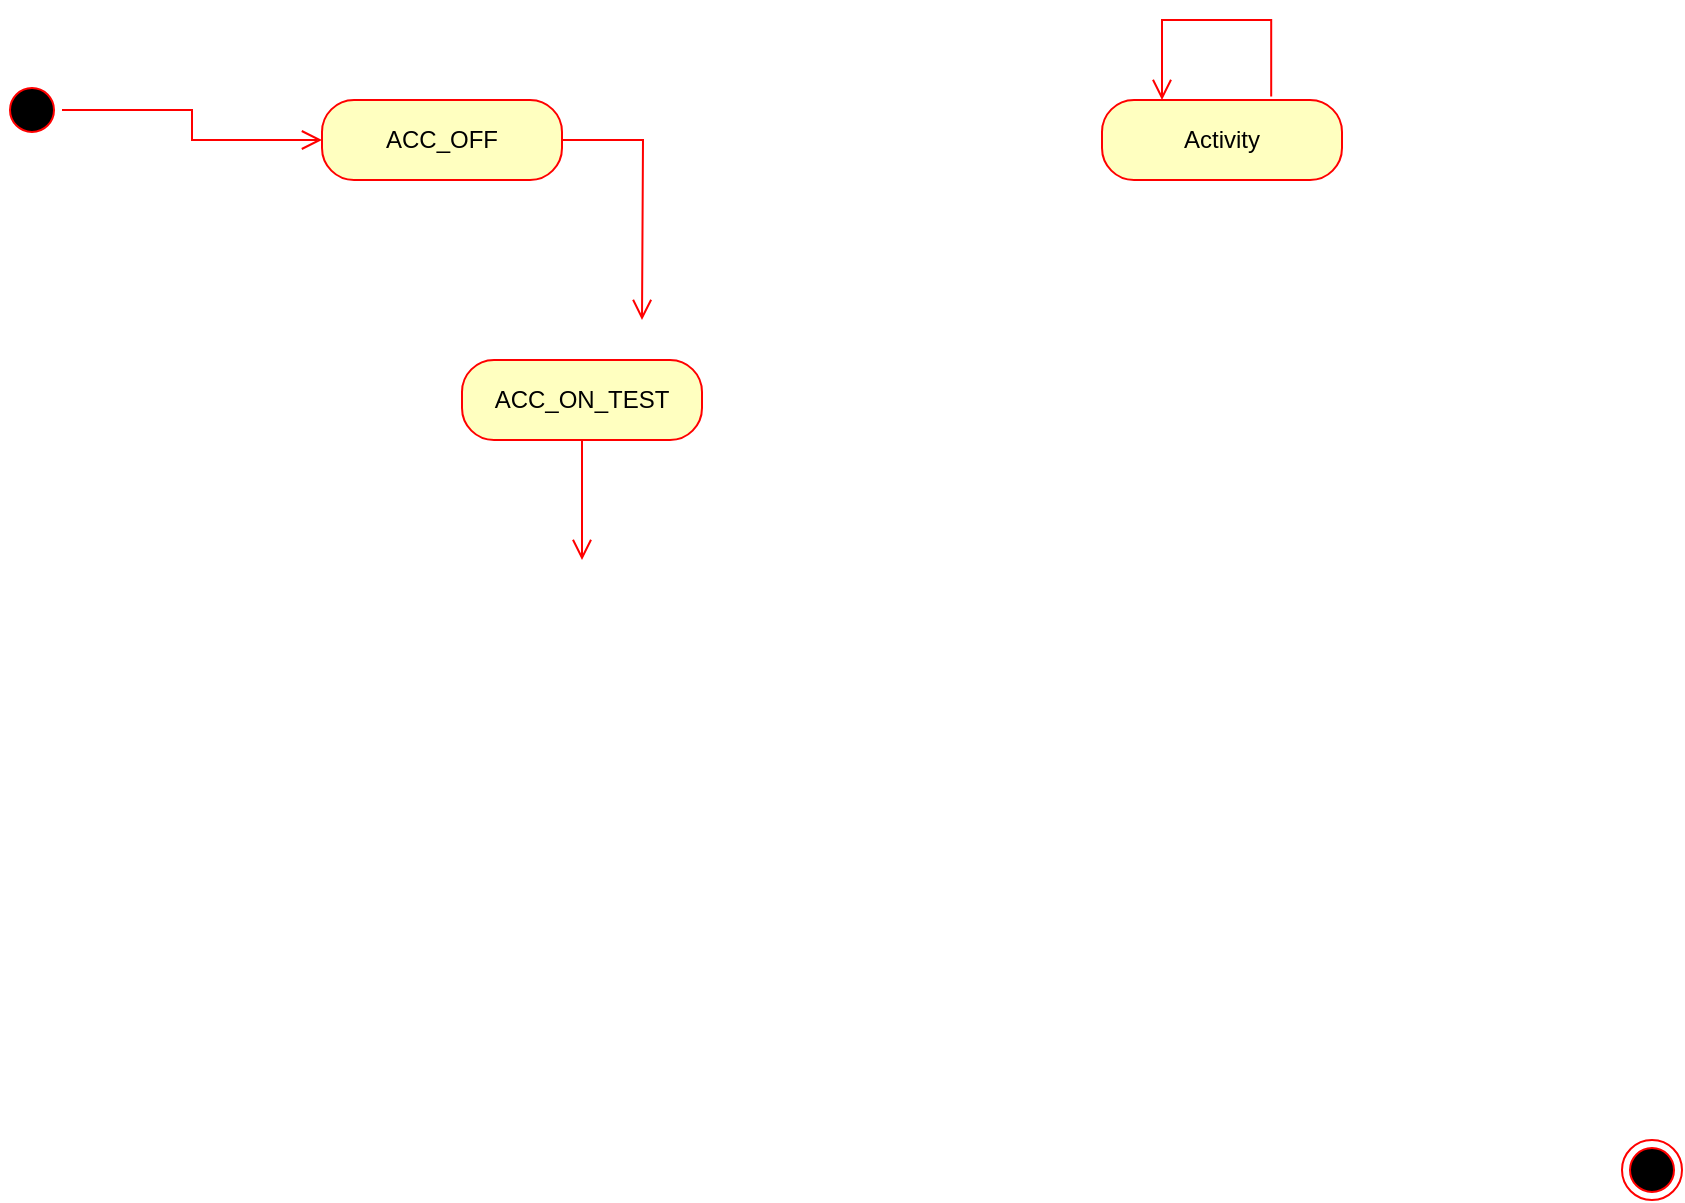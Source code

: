 <mxfile version="20.5.1" type="github">
  <diagram name="START" id="58cdce13-f638-feb5-8d6f-7d28b1aa9fa0">
    <mxGraphModel dx="1155" dy="503" grid="1" gridSize="10" guides="1" tooltips="1" connect="1" arrows="1" fold="1" page="1" pageScale="1" pageWidth="1100" pageHeight="850" background="none" math="0" shadow="0">
      <root>
        <mxCell id="0" />
        <mxCell id="1" parent="0" visible="0" />
        <mxCell id="382b91b5511bd0f7-1" value="" style="ellipse;html=1;shape=startState;fillColor=#000000;strokeColor=#ff0000;rounded=1;shadow=0;comic=0;labelBackgroundColor=none;fontFamily=Verdana;fontSize=12;fontColor=#000000;align=center;direction=south;" parent="1" vertex="1">
          <mxGeometry x="130" y="135" width="30" height="30" as="geometry" />
        </mxCell>
        <mxCell id="382b91b5511bd0f7-5" value="Activity" style="rounded=1;whiteSpace=wrap;html=1;arcSize=24;fillColor=#ffffc0;strokeColor=#ff0000;shadow=0;comic=0;labelBackgroundColor=none;fontFamily=Verdana;fontSize=12;fontColor=#000000;align=center;" parent="1" vertex="1">
          <mxGeometry x="240" y="310" width="120" height="60" as="geometry" />
        </mxCell>
        <mxCell id="382b91b5511bd0f7-6" value="Activity" style="rounded=1;whiteSpace=wrap;html=1;arcSize=24;fillColor=#ffffc0;strokeColor=#ff0000;shadow=0;comic=0;labelBackgroundColor=none;fontFamily=Verdana;fontSize=12;fontColor=#000000;align=center;" parent="1" vertex="1">
          <mxGeometry x="240" y="120" width="120" height="60" as="geometry" />
        </mxCell>
        <mxCell id="3cde6dad864a17aa-3" style="edgeStyle=orthogonalEdgeStyle;html=1;exitX=1;exitY=0.25;entryX=0.25;entryY=0;labelBackgroundColor=none;endArrow=open;endSize=8;strokeColor=#ff0000;fontFamily=Verdana;fontSize=12;align=left;" parent="1" source="382b91b5511bd0f7-7" target="382b91b5511bd0f7-9" edge="1">
          <mxGeometry relative="1" as="geometry" />
        </mxCell>
        <mxCell id="382b91b5511bd0f7-7" value="Activity" style="rounded=1;whiteSpace=wrap;html=1;arcSize=24;fillColor=#ffffc0;strokeColor=#ff0000;shadow=0;comic=0;labelBackgroundColor=none;fontFamily=Verdana;fontSize=12;fontColor=#000000;align=center;" parent="1" vertex="1">
          <mxGeometry x="440" y="200" width="120" height="60" as="geometry" />
        </mxCell>
        <mxCell id="3cde6dad864a17aa-4" style="edgeStyle=orthogonalEdgeStyle;html=1;exitX=0.75;exitY=0;entryX=1;entryY=0.5;labelBackgroundColor=none;endArrow=open;endSize=8;strokeColor=#ff0000;fontFamily=Verdana;fontSize=12;align=left;" parent="1" source="382b91b5511bd0f7-9" target="382b91b5511bd0f7-6" edge="1">
          <mxGeometry relative="1" as="geometry">
            <Array as="points">
              <mxPoint x="880" y="150" />
            </Array>
          </mxGeometry>
        </mxCell>
        <mxCell id="3cde6dad864a17aa-13" style="edgeStyle=elbowEdgeStyle;html=1;exitX=0;exitY=0.75;entryX=1;entryY=0.75;labelBackgroundColor=none;endArrow=open;endSize=8;strokeColor=#ff0000;fontFamily=Verdana;fontSize=12;align=left;" parent="1" source="382b91b5511bd0f7-9" target="382b91b5511bd0f7-10" edge="1">
          <mxGeometry relative="1" as="geometry" />
        </mxCell>
        <mxCell id="382b91b5511bd0f7-9" value="Activity" style="rounded=1;whiteSpace=wrap;html=1;arcSize=24;fillColor=#ffffc0;strokeColor=#ff0000;shadow=0;comic=0;labelBackgroundColor=none;fontFamily=Verdana;fontSize=12;fontColor=#000000;align=center;" parent="1" vertex="1">
          <mxGeometry x="790" y="310" width="120" height="60" as="geometry" />
        </mxCell>
        <mxCell id="382b91b5511bd0f7-10" value="Activity" style="rounded=1;whiteSpace=wrap;html=1;arcSize=24;fillColor=#ffffc0;strokeColor=#ff0000;shadow=0;comic=0;labelBackgroundColor=none;fontFamily=Verdana;fontSize=12;fontColor=#000000;align=center;" parent="1" vertex="1">
          <mxGeometry x="520" y="310" width="120" height="60" as="geometry" />
        </mxCell>
        <mxCell id="3cde6dad864a17aa-5" style="edgeStyle=elbowEdgeStyle;html=1;labelBackgroundColor=none;endArrow=open;endSize=8;strokeColor=#ff0000;fontFamily=Verdana;fontSize=12;align=left;" parent="1" source="2a3bc250acf0617d-7" target="382b91b5511bd0f7-9" edge="1">
          <mxGeometry relative="1" as="geometry" />
        </mxCell>
        <mxCell id="2a3bc250acf0617d-7" value="Container" style="swimlane;whiteSpace=wrap;html=1;rounded=1;shadow=0;comic=0;labelBackgroundColor=none;strokeWidth=1;fontFamily=Verdana;fontSize=12;align=center;" parent="1" vertex="1">
          <mxGeometry x="95" y="495" width="930" height="200" as="geometry" />
        </mxCell>
        <mxCell id="3cde6dad864a17aa-10" style="edgeStyle=elbowEdgeStyle;html=1;labelBackgroundColor=none;endArrow=open;endSize=8;strokeColor=#ff0000;fontFamily=Verdana;fontSize=12;align=left;" parent="2a3bc250acf0617d-7" source="382b91b5511bd0f7-8" target="3cde6dad864a17aa-1" edge="1">
          <mxGeometry relative="1" as="geometry" />
        </mxCell>
        <mxCell id="382b91b5511bd0f7-8" value="Activity" style="rounded=1;whiteSpace=wrap;html=1;arcSize=24;fillColor=#ffffc0;strokeColor=#ff0000;shadow=0;comic=0;labelBackgroundColor=none;fontFamily=Verdana;fontSize=12;fontColor=#000000;align=center;" parent="2a3bc250acf0617d-7" vertex="1">
          <mxGeometry x="215" y="65" width="120" height="60" as="geometry" />
        </mxCell>
        <mxCell id="24f968d109e7d6b4-3" value="" style="ellipse;html=1;shape=endState;fillColor=#000000;strokeColor=#ff0000;rounded=1;shadow=0;comic=0;labelBackgroundColor=none;fontFamily=Verdana;fontSize=12;fontColor=#000000;align=center;" parent="2a3bc250acf0617d-7" vertex="1">
          <mxGeometry x="815" y="80" width="30" height="30" as="geometry" />
        </mxCell>
        <mxCell id="3cde6dad864a17aa-9" style="edgeStyle=elbowEdgeStyle;html=1;labelBackgroundColor=none;endArrow=open;endSize=8;strokeColor=#ff0000;fontFamily=Verdana;fontSize=12;align=left;" parent="2a3bc250acf0617d-7" source="2a3bc250acf0617d-3" target="382b91b5511bd0f7-8" edge="1">
          <mxGeometry relative="1" as="geometry" />
        </mxCell>
        <mxCell id="2a3bc250acf0617d-3" value="" style="ellipse;html=1;shape=startState;fillColor=#000000;strokeColor=#ff0000;rounded=1;shadow=0;comic=0;labelBackgroundColor=none;fontFamily=Verdana;fontSize=12;fontColor=#000000;align=center;direction=south;" parent="2a3bc250acf0617d-7" vertex="1">
          <mxGeometry x="75" y="80" width="30" height="30" as="geometry" />
        </mxCell>
        <mxCell id="3cde6dad864a17aa-11" style="edgeStyle=elbowEdgeStyle;html=1;labelBackgroundColor=none;endArrow=open;endSize=8;strokeColor=#ff0000;fontFamily=Verdana;fontSize=12;align=left;" parent="2a3bc250acf0617d-7" source="3cde6dad864a17aa-1" target="3cde6dad864a17aa-2" edge="1">
          <mxGeometry relative="1" as="geometry" />
        </mxCell>
        <mxCell id="3cde6dad864a17aa-1" value="Activity" style="rounded=1;whiteSpace=wrap;html=1;arcSize=24;fillColor=#ffffc0;strokeColor=#ff0000;shadow=0;comic=0;labelBackgroundColor=none;fontFamily=Verdana;fontSize=12;fontColor=#000000;align=center;" parent="2a3bc250acf0617d-7" vertex="1">
          <mxGeometry x="400" y="65" width="120" height="60" as="geometry" />
        </mxCell>
        <mxCell id="3cde6dad864a17aa-12" style="edgeStyle=elbowEdgeStyle;html=1;labelBackgroundColor=none;endArrow=open;endSize=8;strokeColor=#ff0000;fontFamily=Verdana;fontSize=12;align=left;" parent="2a3bc250acf0617d-7" source="3cde6dad864a17aa-2" target="24f968d109e7d6b4-3" edge="1">
          <mxGeometry relative="1" as="geometry" />
        </mxCell>
        <mxCell id="3cde6dad864a17aa-2" value="Activity" style="rounded=1;whiteSpace=wrap;html=1;arcSize=24;fillColor=#ffffc0;strokeColor=#ff0000;shadow=0;comic=0;labelBackgroundColor=none;fontFamily=Verdana;fontSize=12;fontColor=#000000;align=center;" parent="2a3bc250acf0617d-7" vertex="1">
          <mxGeometry x="585" y="65" width="120" height="60" as="geometry" />
        </mxCell>
        <mxCell id="2a3bc250acf0617d-9" style="edgeStyle=orthogonalEdgeStyle;html=1;labelBackgroundColor=none;endArrow=open;endSize=8;strokeColor=#ff0000;fontFamily=Verdana;fontSize=12;align=left;" parent="1" source="382b91b5511bd0f7-1" target="382b91b5511bd0f7-6" edge="1">
          <mxGeometry relative="1" as="geometry" />
        </mxCell>
        <mxCell id="2a3bc250acf0617d-10" style="edgeStyle=orthogonalEdgeStyle;html=1;labelBackgroundColor=none;endArrow=open;endSize=8;strokeColor=#ff0000;fontFamily=Verdana;fontSize=12;align=left;entryX=0;entryY=0.5;" parent="1" source="382b91b5511bd0f7-6" target="382b91b5511bd0f7-7" edge="1">
          <mxGeometry relative="1" as="geometry">
            <Array as="points">
              <mxPoint x="330" y="230" />
            </Array>
          </mxGeometry>
        </mxCell>
        <mxCell id="2a3bc250acf0617d-11" style="edgeStyle=orthogonalEdgeStyle;html=1;entryX=0.75;entryY=0;labelBackgroundColor=none;endArrow=open;endSize=8;strokeColor=#ff0000;fontFamily=Verdana;fontSize=12;align=left;exitX=0.5;exitY=1;" parent="1" source="382b91b5511bd0f7-7" target="382b91b5511bd0f7-5" edge="1">
          <mxGeometry relative="1" as="geometry">
            <mxPoint x="520" y="300" as="sourcePoint" />
            <Array as="points">
              <mxPoint x="500" y="290" />
              <mxPoint x="330" y="290" />
            </Array>
          </mxGeometry>
        </mxCell>
        <mxCell id="2a3bc250acf0617d-12" style="edgeStyle=orthogonalEdgeStyle;html=1;exitX=0.25;exitY=0;entryX=0.25;entryY=1;labelBackgroundColor=none;endArrow=open;endSize=8;strokeColor=#ff0000;fontFamily=Verdana;fontSize=12;align=left;" parent="1" source="382b91b5511bd0f7-5" target="382b91b5511bd0f7-6" edge="1">
          <mxGeometry relative="1" as="geometry" />
        </mxCell>
        <mxCell id="2a3bc250acf0617d-13" style="edgeStyle=orthogonalEdgeStyle;html=1;exitX=1;exitY=0.5;entryX=0;entryY=0.5;labelBackgroundColor=none;endArrow=open;endSize=8;strokeColor=#ff0000;fontFamily=Verdana;fontSize=12;align=left;" parent="1" source="382b91b5511bd0f7-5" target="382b91b5511bd0f7-10" edge="1">
          <mxGeometry relative="1" as="geometry" />
        </mxCell>
        <mxCell id="2a3bc250acf0617d-14" style="edgeStyle=orthogonalEdgeStyle;html=1;exitX=0.5;exitY=0;entryX=1;entryY=0.75;labelBackgroundColor=none;endArrow=open;endSize=8;strokeColor=#ff0000;fontFamily=Verdana;fontSize=12;align=left;" parent="1" source="382b91b5511bd0f7-10" target="382b91b5511bd0f7-7" edge="1">
          <mxGeometry relative="1" as="geometry" />
        </mxCell>
        <mxCell id="2a3bc250acf0617d-15" style="edgeStyle=orthogonalEdgeStyle;html=1;exitX=1;exitY=0.25;entryX=0;entryY=0.25;labelBackgroundColor=none;endArrow=open;endSize=8;strokeColor=#ff0000;fontFamily=Verdana;fontSize=12;align=left;" parent="1" source="382b91b5511bd0f7-10" target="382b91b5511bd0f7-9" edge="1">
          <mxGeometry relative="1" as="geometry" />
        </mxCell>
        <mxCell id="3cde6dad864a17aa-6" style="edgeStyle=elbowEdgeStyle;html=1;labelBackgroundColor=none;endArrow=open;endSize=8;strokeColor=#ff0000;fontFamily=Verdana;fontSize=12;align=left;entryX=0.75;entryY=1;" parent="1" source="2a3bc250acf0617d-7" target="382b91b5511bd0f7-5" edge="1">
          <mxGeometry relative="1" as="geometry">
            <mxPoint x="340" y="505" as="sourcePoint" />
            <mxPoint x="340" y="380" as="targetPoint" />
          </mxGeometry>
        </mxCell>
        <mxCell id="3cde6dad864a17aa-7" style="edgeStyle=elbowEdgeStyle;html=1;labelBackgroundColor=none;endArrow=open;endSize=8;strokeColor=#ff0000;fontFamily=Verdana;fontSize=12;align=left;entryX=0.5;entryY=1;" parent="1" source="2a3bc250acf0617d-7" target="382b91b5511bd0f7-5" edge="1">
          <mxGeometry relative="1" as="geometry">
            <mxPoint x="340" y="505" as="sourcePoint" />
            <mxPoint x="340" y="380" as="targetPoint" />
          </mxGeometry>
        </mxCell>
        <mxCell id="3cde6dad864a17aa-8" style="edgeStyle=elbowEdgeStyle;html=1;labelBackgroundColor=none;endArrow=open;endSize=8;strokeColor=#ff0000;fontFamily=Verdana;fontSize=12;align=left;exitX=0.25;exitY=1;" parent="1" source="382b91b5511bd0f7-5" target="2a3bc250acf0617d-7" edge="1">
          <mxGeometry relative="1" as="geometry">
            <mxPoint x="350" y="515" as="sourcePoint" />
            <mxPoint x="350" y="390" as="targetPoint" />
          </mxGeometry>
        </mxCell>
        <mxCell id="KSWIpadqcrk41UV_-EVy-13" value="" style="ellipse;whiteSpace=wrap;html=1;aspect=fixed;" vertex="1" parent="1">
          <mxGeometry x="370" y="410" width="80" height="80" as="geometry" />
        </mxCell>
        <mxCell id="KSWIpadqcrk41UV_-EVy-50" value="START" style="shape=umlFrame;whiteSpace=wrap;html=1;rounded=1;shadow=0;comic=0;labelBackgroundColor=none;strokeWidth=1;fontFamily=Verdana;fontSize=12;align=center;" vertex="1" parent="1">
          <mxGeometry x="35" y="53" width="1050" height="745" as="geometry" />
        </mxCell>
        <mxCell id="KSWIpadqcrk41UV_-EVy-84" value="제목 없는 레이어" parent="0" />
        <mxCell id="KSWIpadqcrk41UV_-EVy-86" value="" style="ellipse;html=1;shape=endState;fillColor=#000000;strokeColor=#ff0000;" vertex="1" parent="KSWIpadqcrk41UV_-EVy-84">
          <mxGeometry x="910" y="630" width="30" height="30" as="geometry" />
        </mxCell>
        <mxCell id="KSWIpadqcrk41UV_-EVy-88" value="" style="ellipse;html=1;shape=startState;fillColor=#000000;strokeColor=#ff0000;fillStyle=auto;" vertex="1" parent="KSWIpadqcrk41UV_-EVy-84">
          <mxGeometry x="100" y="100" width="30" height="30" as="geometry" />
        </mxCell>
        <mxCell id="KSWIpadqcrk41UV_-EVy-89" value="" style="edgeStyle=orthogonalEdgeStyle;html=1;verticalAlign=bottom;endArrow=open;endSize=8;strokeColor=#ff0000;rounded=0;entryX=0;entryY=0.5;entryDx=0;entryDy=0;" edge="1" source="KSWIpadqcrk41UV_-EVy-88" parent="KSWIpadqcrk41UV_-EVy-84" target="KSWIpadqcrk41UV_-EVy-92">
          <mxGeometry relative="1" as="geometry">
            <mxPoint x="165" y="300" as="targetPoint" />
          </mxGeometry>
        </mxCell>
        <mxCell id="KSWIpadqcrk41UV_-EVy-92" value="ACC_OFF" style="rounded=1;whiteSpace=wrap;html=1;arcSize=40;fontColor=#000000;fillColor=#ffffc0;strokeColor=#ff0000;fillStyle=auto;" vertex="1" parent="KSWIpadqcrk41UV_-EVy-84">
          <mxGeometry x="260" y="110" width="120" height="40" as="geometry" />
        </mxCell>
        <mxCell id="KSWIpadqcrk41UV_-EVy-93" value="" style="edgeStyle=orthogonalEdgeStyle;html=1;verticalAlign=bottom;endArrow=open;endSize=8;strokeColor=#ff0000;rounded=0;" edge="1" source="KSWIpadqcrk41UV_-EVy-92" parent="KSWIpadqcrk41UV_-EVy-84">
          <mxGeometry relative="1" as="geometry">
            <mxPoint x="420" y="220" as="targetPoint" />
          </mxGeometry>
        </mxCell>
        <mxCell id="KSWIpadqcrk41UV_-EVy-103" value="Activity" style="rounded=1;whiteSpace=wrap;html=1;arcSize=40;fontColor=#000000;fillColor=#ffffc0;strokeColor=#ff0000;fillStyle=auto;" vertex="1" parent="KSWIpadqcrk41UV_-EVy-84">
          <mxGeometry x="650" y="110" width="120" height="40" as="geometry" />
        </mxCell>
        <mxCell id="KSWIpadqcrk41UV_-EVy-104" value="" style="edgeStyle=orthogonalEdgeStyle;html=1;verticalAlign=bottom;endArrow=open;endSize=8;strokeColor=#ff0000;rounded=0;exitX=0.705;exitY=-0.045;exitDx=0;exitDy=0;exitPerimeter=0;entryX=0.25;entryY=0;entryDx=0;entryDy=0;" edge="1" source="KSWIpadqcrk41UV_-EVy-103" parent="KSWIpadqcrk41UV_-EVy-84" target="KSWIpadqcrk41UV_-EVy-103">
          <mxGeometry relative="1" as="geometry">
            <mxPoint x="680" y="100" as="targetPoint" />
            <Array as="points">
              <mxPoint x="735" y="70" />
              <mxPoint x="680" y="70" />
            </Array>
          </mxGeometry>
        </mxCell>
        <mxCell id="KSWIpadqcrk41UV_-EVy-105" value="ACC_ON_TEST" style="rounded=1;whiteSpace=wrap;html=1;arcSize=40;fontColor=#000000;fillColor=#ffffc0;strokeColor=#ff0000;fillStyle=auto;" vertex="1" parent="KSWIpadqcrk41UV_-EVy-84">
          <mxGeometry x="330" y="240" width="120" height="40" as="geometry" />
        </mxCell>
        <mxCell id="KSWIpadqcrk41UV_-EVy-106" value="" style="edgeStyle=orthogonalEdgeStyle;html=1;verticalAlign=bottom;endArrow=open;endSize=8;strokeColor=#ff0000;rounded=0;" edge="1" source="KSWIpadqcrk41UV_-EVy-105" parent="KSWIpadqcrk41UV_-EVy-84">
          <mxGeometry relative="1" as="geometry">
            <mxPoint x="390" y="340" as="targetPoint" />
          </mxGeometry>
        </mxCell>
        <mxCell id="KSWIpadqcrk41UV_-EVy-51" value="제목 없는 레이어" visible="0" parent="0" />
        <mxCell id="KSWIpadqcrk41UV_-EVy-52" value="" style="ellipse;html=1;shape=startState;fillColor=#000000;strokeColor=#ff0000;rounded=1;shadow=0;comic=0;labelBackgroundColor=none;fontFamily=Verdana;fontSize=12;fontColor=#000000;align=center;direction=south;" vertex="1" parent="KSWIpadqcrk41UV_-EVy-51">
          <mxGeometry x="130" y="135" width="30" height="30" as="geometry" />
        </mxCell>
        <mxCell id="KSWIpadqcrk41UV_-EVy-53" value="Activity" style="rounded=1;whiteSpace=wrap;html=1;arcSize=24;fillColor=#ffffc0;strokeColor=#ff0000;shadow=0;comic=0;labelBackgroundColor=none;fontFamily=Verdana;fontSize=12;fontColor=#000000;align=center;" vertex="1" parent="KSWIpadqcrk41UV_-EVy-51">
          <mxGeometry x="240" y="310" width="120" height="60" as="geometry" />
        </mxCell>
        <mxCell id="KSWIpadqcrk41UV_-EVy-54" value="Activity" style="rounded=1;whiteSpace=wrap;html=1;arcSize=24;fillColor=#ffffc0;strokeColor=#ff0000;shadow=0;comic=0;labelBackgroundColor=none;fontFamily=Verdana;fontSize=12;fontColor=#000000;align=center;" vertex="1" parent="KSWIpadqcrk41UV_-EVy-51">
          <mxGeometry x="240" y="120" width="120" height="60" as="geometry" />
        </mxCell>
        <mxCell id="KSWIpadqcrk41UV_-EVy-55" style="edgeStyle=orthogonalEdgeStyle;html=1;exitX=1;exitY=0.25;entryX=0.25;entryY=0;labelBackgroundColor=none;endArrow=open;endSize=8;strokeColor=#ff0000;fontFamily=Verdana;fontSize=12;align=left;" edge="1" parent="KSWIpadqcrk41UV_-EVy-51" source="KSWIpadqcrk41UV_-EVy-56" target="KSWIpadqcrk41UV_-EVy-59">
          <mxGeometry relative="1" as="geometry" />
        </mxCell>
        <mxCell id="KSWIpadqcrk41UV_-EVy-56" value="Activity" style="rounded=1;whiteSpace=wrap;html=1;arcSize=24;fillColor=#ffffc0;strokeColor=#ff0000;shadow=0;comic=0;labelBackgroundColor=none;fontFamily=Verdana;fontSize=12;fontColor=#000000;align=center;" vertex="1" parent="KSWIpadqcrk41UV_-EVy-51">
          <mxGeometry x="440" y="200" width="120" height="60" as="geometry" />
        </mxCell>
        <mxCell id="KSWIpadqcrk41UV_-EVy-57" style="edgeStyle=orthogonalEdgeStyle;html=1;exitX=0.75;exitY=0;entryX=1;entryY=0.5;labelBackgroundColor=none;endArrow=open;endSize=8;strokeColor=#ff0000;fontFamily=Verdana;fontSize=12;align=left;" edge="1" parent="KSWIpadqcrk41UV_-EVy-51" source="KSWIpadqcrk41UV_-EVy-59" target="KSWIpadqcrk41UV_-EVy-54">
          <mxGeometry relative="1" as="geometry">
            <Array as="points">
              <mxPoint x="880" y="150" />
            </Array>
          </mxGeometry>
        </mxCell>
        <mxCell id="KSWIpadqcrk41UV_-EVy-58" style="edgeStyle=elbowEdgeStyle;html=1;exitX=0;exitY=0.75;entryX=1;entryY=0.75;labelBackgroundColor=none;endArrow=open;endSize=8;strokeColor=#ff0000;fontFamily=Verdana;fontSize=12;align=left;" edge="1" parent="KSWIpadqcrk41UV_-EVy-51" source="KSWIpadqcrk41UV_-EVy-59" target="KSWIpadqcrk41UV_-EVy-60">
          <mxGeometry relative="1" as="geometry" />
        </mxCell>
        <mxCell id="KSWIpadqcrk41UV_-EVy-59" value="Activity" style="rounded=1;whiteSpace=wrap;html=1;arcSize=24;fillColor=#ffffc0;strokeColor=#ff0000;shadow=0;comic=0;labelBackgroundColor=none;fontFamily=Verdana;fontSize=12;fontColor=#000000;align=center;" vertex="1" parent="KSWIpadqcrk41UV_-EVy-51">
          <mxGeometry x="790" y="310" width="120" height="60" as="geometry" />
        </mxCell>
        <mxCell id="KSWIpadqcrk41UV_-EVy-60" value="Activity" style="rounded=1;whiteSpace=wrap;html=1;arcSize=24;fillColor=#ffffc0;strokeColor=#ff0000;shadow=0;comic=0;labelBackgroundColor=none;fontFamily=Verdana;fontSize=12;fontColor=#000000;align=center;" vertex="1" parent="KSWIpadqcrk41UV_-EVy-51">
          <mxGeometry x="520" y="310" width="120" height="60" as="geometry" />
        </mxCell>
        <mxCell id="KSWIpadqcrk41UV_-EVy-61" style="edgeStyle=elbowEdgeStyle;html=1;labelBackgroundColor=none;endArrow=open;endSize=8;strokeColor=#ff0000;fontFamily=Verdana;fontSize=12;align=left;" edge="1" parent="KSWIpadqcrk41UV_-EVy-51" source="KSWIpadqcrk41UV_-EVy-62" target="KSWIpadqcrk41UV_-EVy-59">
          <mxGeometry relative="1" as="geometry" />
        </mxCell>
        <mxCell id="KSWIpadqcrk41UV_-EVy-62" value="Container" style="swimlane;whiteSpace=wrap;html=1;rounded=1;shadow=0;comic=0;labelBackgroundColor=none;strokeWidth=1;fontFamily=Verdana;fontSize=12;align=center;" vertex="1" parent="KSWIpadqcrk41UV_-EVy-51">
          <mxGeometry x="95" y="495" width="930" height="200" as="geometry" />
        </mxCell>
        <mxCell id="KSWIpadqcrk41UV_-EVy-63" style="edgeStyle=elbowEdgeStyle;html=1;labelBackgroundColor=none;endArrow=open;endSize=8;strokeColor=#ff0000;fontFamily=Verdana;fontSize=12;align=left;" edge="1" parent="KSWIpadqcrk41UV_-EVy-62" source="KSWIpadqcrk41UV_-EVy-64" target="KSWIpadqcrk41UV_-EVy-69">
          <mxGeometry relative="1" as="geometry" />
        </mxCell>
        <mxCell id="KSWIpadqcrk41UV_-EVy-64" value="Activity" style="rounded=1;whiteSpace=wrap;html=1;arcSize=24;fillColor=#ffffc0;strokeColor=#ff0000;shadow=0;comic=0;labelBackgroundColor=none;fontFamily=Verdana;fontSize=12;fontColor=#000000;align=center;" vertex="1" parent="KSWIpadqcrk41UV_-EVy-62">
          <mxGeometry x="215" y="65" width="120" height="60" as="geometry" />
        </mxCell>
        <mxCell id="KSWIpadqcrk41UV_-EVy-65" value="" style="ellipse;html=1;shape=endState;fillColor=#000000;strokeColor=#ff0000;rounded=1;shadow=0;comic=0;labelBackgroundColor=none;fontFamily=Verdana;fontSize=12;fontColor=#000000;align=center;" vertex="1" parent="KSWIpadqcrk41UV_-EVy-62">
          <mxGeometry x="815" y="80" width="30" height="30" as="geometry" />
        </mxCell>
        <mxCell id="KSWIpadqcrk41UV_-EVy-66" style="edgeStyle=elbowEdgeStyle;html=1;labelBackgroundColor=none;endArrow=open;endSize=8;strokeColor=#ff0000;fontFamily=Verdana;fontSize=12;align=left;" edge="1" parent="KSWIpadqcrk41UV_-EVy-62" source="KSWIpadqcrk41UV_-EVy-67" target="KSWIpadqcrk41UV_-EVy-64">
          <mxGeometry relative="1" as="geometry" />
        </mxCell>
        <mxCell id="KSWIpadqcrk41UV_-EVy-67" value="" style="ellipse;html=1;shape=startState;fillColor=#000000;strokeColor=#ff0000;rounded=1;shadow=0;comic=0;labelBackgroundColor=none;fontFamily=Verdana;fontSize=12;fontColor=#000000;align=center;direction=south;" vertex="1" parent="KSWIpadqcrk41UV_-EVy-62">
          <mxGeometry x="75" y="80" width="30" height="30" as="geometry" />
        </mxCell>
        <mxCell id="KSWIpadqcrk41UV_-EVy-68" style="edgeStyle=elbowEdgeStyle;html=1;labelBackgroundColor=none;endArrow=open;endSize=8;strokeColor=#ff0000;fontFamily=Verdana;fontSize=12;align=left;" edge="1" parent="KSWIpadqcrk41UV_-EVy-62" source="KSWIpadqcrk41UV_-EVy-69" target="KSWIpadqcrk41UV_-EVy-71">
          <mxGeometry relative="1" as="geometry" />
        </mxCell>
        <mxCell id="KSWIpadqcrk41UV_-EVy-69" value="Activity" style="rounded=1;whiteSpace=wrap;html=1;arcSize=24;fillColor=#ffffc0;strokeColor=#ff0000;shadow=0;comic=0;labelBackgroundColor=none;fontFamily=Verdana;fontSize=12;fontColor=#000000;align=center;" vertex="1" parent="KSWIpadqcrk41UV_-EVy-62">
          <mxGeometry x="400" y="65" width="120" height="60" as="geometry" />
        </mxCell>
        <mxCell id="KSWIpadqcrk41UV_-EVy-70" style="edgeStyle=elbowEdgeStyle;html=1;labelBackgroundColor=none;endArrow=open;endSize=8;strokeColor=#ff0000;fontFamily=Verdana;fontSize=12;align=left;" edge="1" parent="KSWIpadqcrk41UV_-EVy-62" source="KSWIpadqcrk41UV_-EVy-71" target="KSWIpadqcrk41UV_-EVy-65">
          <mxGeometry relative="1" as="geometry" />
        </mxCell>
        <mxCell id="KSWIpadqcrk41UV_-EVy-71" value="Activity" style="rounded=1;whiteSpace=wrap;html=1;arcSize=24;fillColor=#ffffc0;strokeColor=#ff0000;shadow=0;comic=0;labelBackgroundColor=none;fontFamily=Verdana;fontSize=12;fontColor=#000000;align=center;" vertex="1" parent="KSWIpadqcrk41UV_-EVy-62">
          <mxGeometry x="585" y="65" width="120" height="60" as="geometry" />
        </mxCell>
        <mxCell id="KSWIpadqcrk41UV_-EVy-72" style="edgeStyle=orthogonalEdgeStyle;html=1;labelBackgroundColor=none;endArrow=open;endSize=8;strokeColor=#ff0000;fontFamily=Verdana;fontSize=12;align=left;" edge="1" parent="KSWIpadqcrk41UV_-EVy-51" source="KSWIpadqcrk41UV_-EVy-52" target="KSWIpadqcrk41UV_-EVy-54">
          <mxGeometry relative="1" as="geometry" />
        </mxCell>
        <mxCell id="KSWIpadqcrk41UV_-EVy-73" style="edgeStyle=orthogonalEdgeStyle;html=1;labelBackgroundColor=none;endArrow=open;endSize=8;strokeColor=#ff0000;fontFamily=Verdana;fontSize=12;align=left;entryX=0;entryY=0.5;" edge="1" parent="KSWIpadqcrk41UV_-EVy-51" source="KSWIpadqcrk41UV_-EVy-54" target="KSWIpadqcrk41UV_-EVy-56">
          <mxGeometry relative="1" as="geometry">
            <Array as="points">
              <mxPoint x="330" y="230" />
            </Array>
          </mxGeometry>
        </mxCell>
        <mxCell id="KSWIpadqcrk41UV_-EVy-74" style="edgeStyle=orthogonalEdgeStyle;html=1;entryX=0.75;entryY=0;labelBackgroundColor=none;endArrow=open;endSize=8;strokeColor=#ff0000;fontFamily=Verdana;fontSize=12;align=left;exitX=0.5;exitY=1;" edge="1" parent="KSWIpadqcrk41UV_-EVy-51" source="KSWIpadqcrk41UV_-EVy-56" target="KSWIpadqcrk41UV_-EVy-53">
          <mxGeometry relative="1" as="geometry">
            <mxPoint x="520" y="300" as="sourcePoint" />
            <Array as="points">
              <mxPoint x="500" y="290" />
              <mxPoint x="330" y="290" />
            </Array>
          </mxGeometry>
        </mxCell>
        <mxCell id="KSWIpadqcrk41UV_-EVy-75" style="edgeStyle=orthogonalEdgeStyle;html=1;exitX=0.25;exitY=0;entryX=0.25;entryY=1;labelBackgroundColor=none;endArrow=open;endSize=8;strokeColor=#ff0000;fontFamily=Verdana;fontSize=12;align=left;" edge="1" parent="KSWIpadqcrk41UV_-EVy-51" source="KSWIpadqcrk41UV_-EVy-53" target="KSWIpadqcrk41UV_-EVy-54">
          <mxGeometry relative="1" as="geometry" />
        </mxCell>
        <mxCell id="KSWIpadqcrk41UV_-EVy-76" style="edgeStyle=orthogonalEdgeStyle;html=1;exitX=1;exitY=0.5;entryX=0;entryY=0.5;labelBackgroundColor=none;endArrow=open;endSize=8;strokeColor=#ff0000;fontFamily=Verdana;fontSize=12;align=left;" edge="1" parent="KSWIpadqcrk41UV_-EVy-51" source="KSWIpadqcrk41UV_-EVy-53" target="KSWIpadqcrk41UV_-EVy-60">
          <mxGeometry relative="1" as="geometry" />
        </mxCell>
        <mxCell id="KSWIpadqcrk41UV_-EVy-77" style="edgeStyle=orthogonalEdgeStyle;html=1;exitX=0.5;exitY=0;entryX=1;entryY=0.75;labelBackgroundColor=none;endArrow=open;endSize=8;strokeColor=#ff0000;fontFamily=Verdana;fontSize=12;align=left;" edge="1" parent="KSWIpadqcrk41UV_-EVy-51" source="KSWIpadqcrk41UV_-EVy-60" target="KSWIpadqcrk41UV_-EVy-56">
          <mxGeometry relative="1" as="geometry" />
        </mxCell>
        <mxCell id="KSWIpadqcrk41UV_-EVy-78" style="edgeStyle=orthogonalEdgeStyle;html=1;exitX=1;exitY=0.25;entryX=0;entryY=0.25;labelBackgroundColor=none;endArrow=open;endSize=8;strokeColor=#ff0000;fontFamily=Verdana;fontSize=12;align=left;" edge="1" parent="KSWIpadqcrk41UV_-EVy-51" source="KSWIpadqcrk41UV_-EVy-60" target="KSWIpadqcrk41UV_-EVy-59">
          <mxGeometry relative="1" as="geometry" />
        </mxCell>
        <mxCell id="KSWIpadqcrk41UV_-EVy-79" style="edgeStyle=elbowEdgeStyle;html=1;labelBackgroundColor=none;endArrow=open;endSize=8;strokeColor=#ff0000;fontFamily=Verdana;fontSize=12;align=left;entryX=0.75;entryY=1;" edge="1" parent="KSWIpadqcrk41UV_-EVy-51" source="KSWIpadqcrk41UV_-EVy-62" target="KSWIpadqcrk41UV_-EVy-53">
          <mxGeometry relative="1" as="geometry">
            <mxPoint x="340" y="505" as="sourcePoint" />
            <mxPoint x="340" y="380" as="targetPoint" />
          </mxGeometry>
        </mxCell>
        <mxCell id="KSWIpadqcrk41UV_-EVy-80" style="edgeStyle=elbowEdgeStyle;html=1;labelBackgroundColor=none;endArrow=open;endSize=8;strokeColor=#ff0000;fontFamily=Verdana;fontSize=12;align=left;entryX=0.5;entryY=1;" edge="1" parent="KSWIpadqcrk41UV_-EVy-51" source="KSWIpadqcrk41UV_-EVy-62" target="KSWIpadqcrk41UV_-EVy-53">
          <mxGeometry relative="1" as="geometry">
            <mxPoint x="340" y="505" as="sourcePoint" />
            <mxPoint x="340" y="380" as="targetPoint" />
          </mxGeometry>
        </mxCell>
        <mxCell id="KSWIpadqcrk41UV_-EVy-81" style="edgeStyle=elbowEdgeStyle;html=1;labelBackgroundColor=none;endArrow=open;endSize=8;strokeColor=#ff0000;fontFamily=Verdana;fontSize=12;align=left;exitX=0.25;exitY=1;" edge="1" parent="KSWIpadqcrk41UV_-EVy-51" source="KSWIpadqcrk41UV_-EVy-53" target="KSWIpadqcrk41UV_-EVy-62">
          <mxGeometry relative="1" as="geometry">
            <mxPoint x="350" y="515" as="sourcePoint" />
            <mxPoint x="350" y="390" as="targetPoint" />
          </mxGeometry>
        </mxCell>
        <mxCell id="KSWIpadqcrk41UV_-EVy-82" value="" style="ellipse;whiteSpace=wrap;html=1;aspect=fixed;" vertex="1" parent="KSWIpadqcrk41UV_-EVy-51">
          <mxGeometry x="370" y="410" width="80" height="80" as="geometry" />
        </mxCell>
        <mxCell id="KSWIpadqcrk41UV_-EVy-83" value="START" style="shape=umlFrame;whiteSpace=wrap;html=1;rounded=1;shadow=0;comic=0;labelBackgroundColor=none;strokeWidth=1;fontFamily=Verdana;fontSize=12;align=center;" vertex="1" parent="KSWIpadqcrk41UV_-EVy-51">
          <mxGeometry x="35" y="53" width="1050" height="745" as="geometry" />
        </mxCell>
      </root>
    </mxGraphModel>
  </diagram>
</mxfile>

